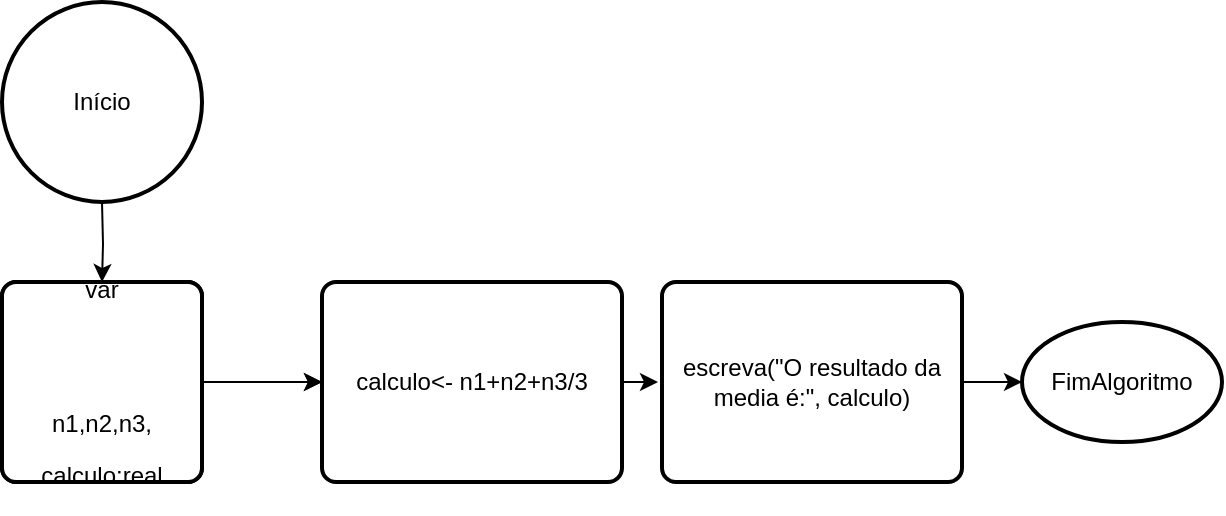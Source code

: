 <mxfile version="21.0.2" type="github">
  <diagram name="Page-1" id="MqcGaYGQvjiWy041YaXb">
    <mxGraphModel dx="1290" dy="573" grid="1" gridSize="10" guides="1" tooltips="1" connect="1" arrows="1" fold="1" page="1" pageScale="1" pageWidth="850" pageHeight="1100" math="0" shadow="0">
      <root>
        <mxCell id="0" />
        <mxCell id="1" parent="0" />
        <mxCell id="euD-RiYPt2kdKfg6M0km-1" style="edgeStyle=orthogonalEdgeStyle;rounded=0;orthogonalLoop=1;jettySize=auto;html=1;exitX=0.5;exitY=1;exitDx=0;exitDy=0;exitPerimeter=0;entryX=0.5;entryY=0;entryDx=0;entryDy=0;" edge="1" parent="1" target="euD-RiYPt2kdKfg6M0km-4">
          <mxGeometry relative="1" as="geometry">
            <mxPoint x="210" y="150" as="sourcePoint" />
          </mxGeometry>
        </mxCell>
        <mxCell id="euD-RiYPt2kdKfg6M0km-2" style="edgeStyle=orthogonalEdgeStyle;rounded=0;orthogonalLoop=1;jettySize=auto;html=1;exitX=1;exitY=0.5;exitDx=0;exitDy=0;" edge="1" parent="1" source="euD-RiYPt2kdKfg6M0km-4" target="euD-RiYPt2kdKfg6M0km-6">
          <mxGeometry relative="1" as="geometry" />
        </mxCell>
        <mxCell id="euD-RiYPt2kdKfg6M0km-3" value="" style="edgeStyle=orthogonalEdgeStyle;rounded=0;orthogonalLoop=1;jettySize=auto;html=1;" edge="1" parent="1" source="euD-RiYPt2kdKfg6M0km-4" target="euD-RiYPt2kdKfg6M0km-6">
          <mxGeometry relative="1" as="geometry" />
        </mxCell>
        <mxCell id="euD-RiYPt2kdKfg6M0km-4" value="&lt;p class=&quot;MsoNormal&quot;&gt;var&lt;/p&gt;&lt;br/&gt;&lt;br/&gt;&lt;p class=&quot;MsoNormal&quot;&gt;calcular:real&lt;/p&gt;" style="rounded=1;whiteSpace=wrap;html=1;absoluteArcSize=1;arcSize=14;strokeWidth=2;" vertex="1" parent="1">
          <mxGeometry x="160" y="190" width="100" height="100" as="geometry" />
        </mxCell>
        <mxCell id="euD-RiYPt2kdKfg6M0km-5" style="edgeStyle=orthogonalEdgeStyle;rounded=0;orthogonalLoop=1;jettySize=auto;html=1;" edge="1" parent="1">
          <mxGeometry relative="1" as="geometry">
            <mxPoint x="488" y="240" as="targetPoint" />
            <mxPoint x="470" y="240" as="sourcePoint" />
          </mxGeometry>
        </mxCell>
        <mxCell id="euD-RiYPt2kdKfg6M0km-6" value="&lt;p class=&quot;MsoNormal&quot;&gt;calculo&amp;lt;- n1+n2+n3/3&lt;/p&gt;" style="rounded=1;whiteSpace=wrap;html=1;absoluteArcSize=1;arcSize=14;strokeWidth=2;" vertex="1" parent="1">
          <mxGeometry x="320" y="190" width="150" height="100" as="geometry" />
        </mxCell>
        <mxCell id="euD-RiYPt2kdKfg6M0km-7" value="FimAlgoritmo" style="strokeWidth=2;html=1;shape=mxgraph.flowchart.start_1;whiteSpace=wrap;" vertex="1" parent="1">
          <mxGeometry x="670" y="210" width="100" height="60" as="geometry" />
        </mxCell>
        <mxCell id="euD-RiYPt2kdKfg6M0km-8" value="Início" style="strokeWidth=2;html=1;shape=mxgraph.flowchart.start_2;whiteSpace=wrap;" vertex="1" parent="1">
          <mxGeometry x="160" y="50" width="100" height="100" as="geometry" />
        </mxCell>
        <mxCell id="euD-RiYPt2kdKfg6M0km-9" value="&lt;p class=&quot;MsoNormal&quot;&gt;var&lt;/p&gt;&lt;p class=&quot;MsoNormal&quot;&gt;&lt;br/&gt;&lt;br/&gt;&lt;/p&gt;&lt;p class=&quot;MsoNormal&quot;&gt;n1,n2,n3,&lt;/p&gt;&lt;p class=&quot;MsoNormal&quot;&gt;calculo:real&lt;/p&gt;" style="rounded=1;whiteSpace=wrap;html=1;absoluteArcSize=1;arcSize=14;strokeWidth=2;" vertex="1" parent="1">
          <mxGeometry x="160" y="190" width="100" height="100" as="geometry" />
        </mxCell>
        <mxCell id="euD-RiYPt2kdKfg6M0km-10" style="edgeStyle=orthogonalEdgeStyle;rounded=0;orthogonalLoop=1;jettySize=auto;html=1;exitX=1;exitY=0.5;exitDx=0;exitDy=0;entryX=0;entryY=0.5;entryDx=0;entryDy=0;entryPerimeter=0;" edge="1" parent="1" source="euD-RiYPt2kdKfg6M0km-11" target="euD-RiYPt2kdKfg6M0km-7">
          <mxGeometry relative="1" as="geometry" />
        </mxCell>
        <mxCell id="euD-RiYPt2kdKfg6M0km-11" value="&lt;p class=&quot;MsoNormal&quot;&gt;escreva(&quot;O resultado da media é:&quot;, calculo)&lt;/p&gt;" style="rounded=1;whiteSpace=wrap;html=1;absoluteArcSize=1;arcSize=14;strokeWidth=2;" vertex="1" parent="1">
          <mxGeometry x="490" y="190" width="150" height="100" as="geometry" />
        </mxCell>
      </root>
    </mxGraphModel>
  </diagram>
</mxfile>
